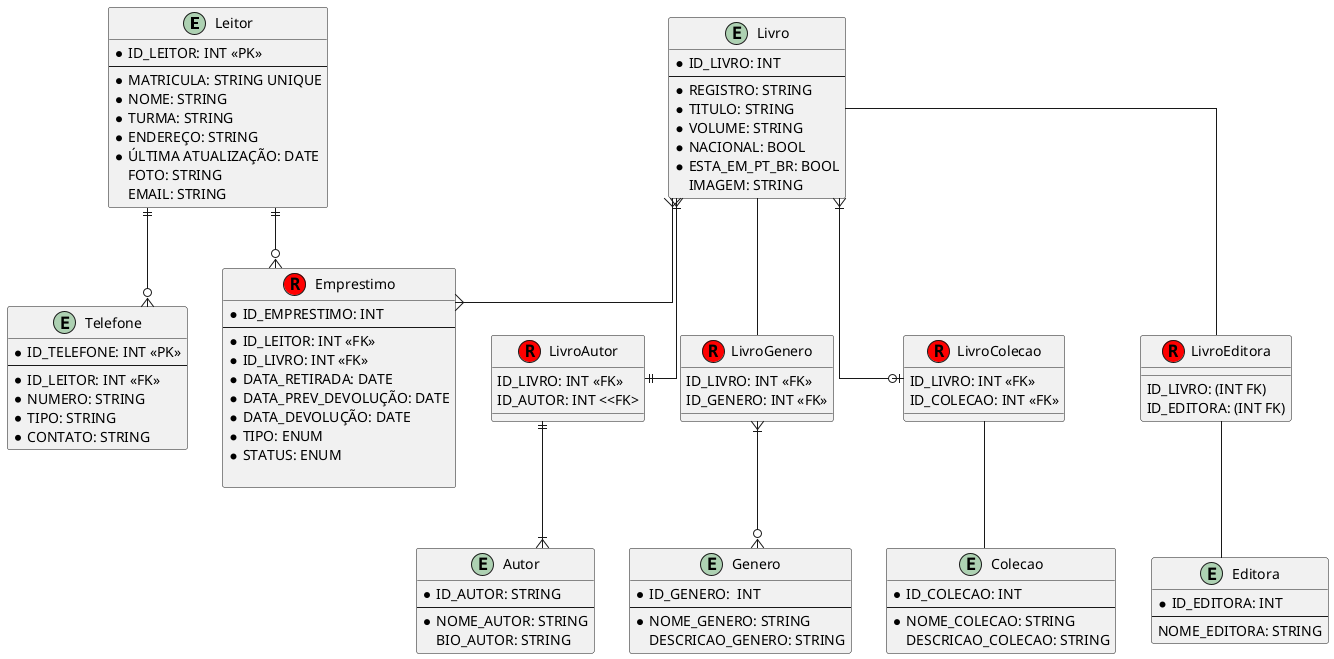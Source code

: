 @startuml biblioteca
skinparam{
    Linetype ORTHO
}

Entity Leitor {
    *ID_LEITOR: INT <<PK>>
    --
    *MATRICULA: STRING UNIQUE 
    *NOME: STRING
    *TURMA: STRING
    *ENDEREÇO: STRING
    *ÚLTIMA ATUALIZAÇÃO: DATE
    FOTO: STRING
    EMAIL: STRING
}

Entity Telefone {
    *ID_TELEFONE: INT <<PK>>
    --
    *ID_LEITOR: INT <<FK>>
    *NUMERO: STRING
    *TIPO: STRING
    *CONTATO: STRING
}

Entity Livro {
    *ID_LIVRO: INT
    --
    *REGISTRO: STRING
    *TITULO: STRING
    *VOLUME: STRING
    *NACIONAL: BOOL
    *ESTA_EM_PT_BR: BOOL
    IMAGEM: STRING
}

Entity Autor{
    *ID_AUTOR: STRING
    --
    *NOME_AUTOR: STRING
    BIO_AUTOR: STRING
}

Entity Genero{
    *ID_GENERO:  INT
    --
    *NOME_GENERO: STRING
    DESCRICAO_GENERO: STRING
}

Entity Colecao{
    *ID_COLECAO: INT
    --
    *NOME_COLECAO: STRING
    DESCRICAO_COLECAO: STRING
}

Entity Editora {
    *ID_EDITORA: INT
    --
    NOME_EDITORA: STRING 
}

Class Emprestimo <<(R, #ff0000)>> {
    *ID_EMPRESTIMO: INT
    --
    *ID_LEITOR: INT <<FK>>
    *ID_LIVRO: INT <<FK>>
    *DATA_RETIRADA: DATE
    *DATA_PREV_DEVOLUÇÃO: DATE
    *DATA_DEVOLUÇÃO: DATE
    *TIPO: ENUM
    *STATUS: ENUM

}

Class LivroAutor <<(R, #FF0000)>>{
    ID_LIVRO: INT <<FK>>
    ID_AUTOR: INT <<FK>
}

Class LivroGenero <<(R, #FF0000)>>{
    ID_LIVRO: INT <<FK>> 
    ID_GENERO: INT <<FK>> 
}

Class LivroColecao <<(R, #FF0000)>>{
    ID_LIVRO: INT <<FK>>
    ID_COLECAO: INT <<FK>>
}

Class LivroEditora <<(R, #ff0000)>>{
    ID_LIVRO: (INT FK)
    ID_EDITORA: (INT FK)
}

'Relacionamentos

Leitor ||--o{Telefone
Leitor ||--o{ Emprestimo
Livro }--{ Emprestimo

Livro }|--|| LivroAutor
LivroAutor ||--|{ Autor

Livro -- LivroGenero
LivroGenero }|--o{ Genero

Livro }|--o| LivroColecao
LivroColecao -- Colecao

Livro -- LivroEditora
LivroEditora -- Editora

    ' STATUS = {
        ' 	'EM ESPERA',
        ' 	'AD HOC',
        ' 	'LOCADO',
        ' 	'EM ATRASO',
        ' 	'CONCLUIDO',
        ' 	'CONCLUIDO_COM_ATRASO'
        '
  '  }

@enduml